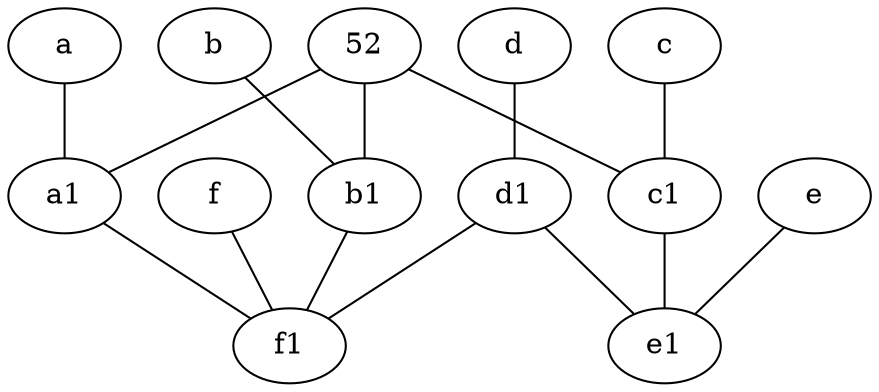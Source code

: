 graph {
	node [labelfontsize=50]
	a1 [labelfontsize=50 pos="8,3!"]
	c [labelfontsize=50 pos="4.5,2!"]
	d [labelfontsize=50 pos="2,5!"]
	f [labelfontsize=50 pos="3,9!"]
	f1 [labelfontsize=50 pos="3,8!"]
	a [labelfontsize=50 pos="8,2!"]
	b1 [labelfontsize=50 pos="9,4!"]
	c1 [labelfontsize=50 pos="4.5,3!"]
	e [labelfontsize=50 pos="7,9!"]
	b [labelfontsize=50 pos="10,4!"]
	e1 [labelfontsize=50 pos="7,7!"]
	52 [labelfontsize=50]
	d1 [labelfontsize=50 pos="3,5!"]
	52 -- a1
	52 -- b1
	52 -- c1
	d1 -- f1
	c1 -- e1
	e -- e1
	d -- d1
	a -- a1
	b -- b1
	d1 -- e1
	f -- f1
	c -- c1
	a1 -- f1
	b1 -- f1
}
